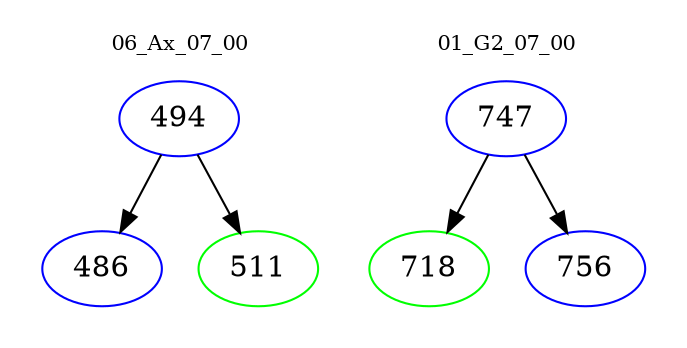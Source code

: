 digraph{
subgraph cluster_0 {
color = white
label = "06_Ax_07_00";
fontsize=10;
T0_494 [label="494", color="blue"]
T0_494 -> T0_486 [color="black"]
T0_486 [label="486", color="blue"]
T0_494 -> T0_511 [color="black"]
T0_511 [label="511", color="green"]
}
subgraph cluster_1 {
color = white
label = "01_G2_07_00";
fontsize=10;
T1_747 [label="747", color="blue"]
T1_747 -> T1_718 [color="black"]
T1_718 [label="718", color="green"]
T1_747 -> T1_756 [color="black"]
T1_756 [label="756", color="blue"]
}
}
